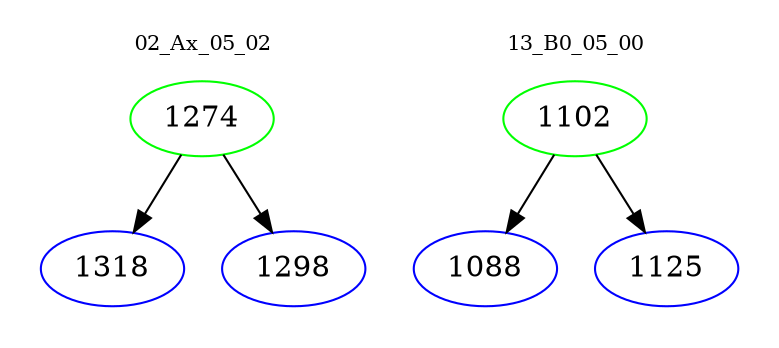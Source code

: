 digraph{
subgraph cluster_0 {
color = white
label = "02_Ax_05_02";
fontsize=10;
T0_1274 [label="1274", color="green"]
T0_1274 -> T0_1318 [color="black"]
T0_1318 [label="1318", color="blue"]
T0_1274 -> T0_1298 [color="black"]
T0_1298 [label="1298", color="blue"]
}
subgraph cluster_1 {
color = white
label = "13_B0_05_00";
fontsize=10;
T1_1102 [label="1102", color="green"]
T1_1102 -> T1_1088 [color="black"]
T1_1088 [label="1088", color="blue"]
T1_1102 -> T1_1125 [color="black"]
T1_1125 [label="1125", color="blue"]
}
}
